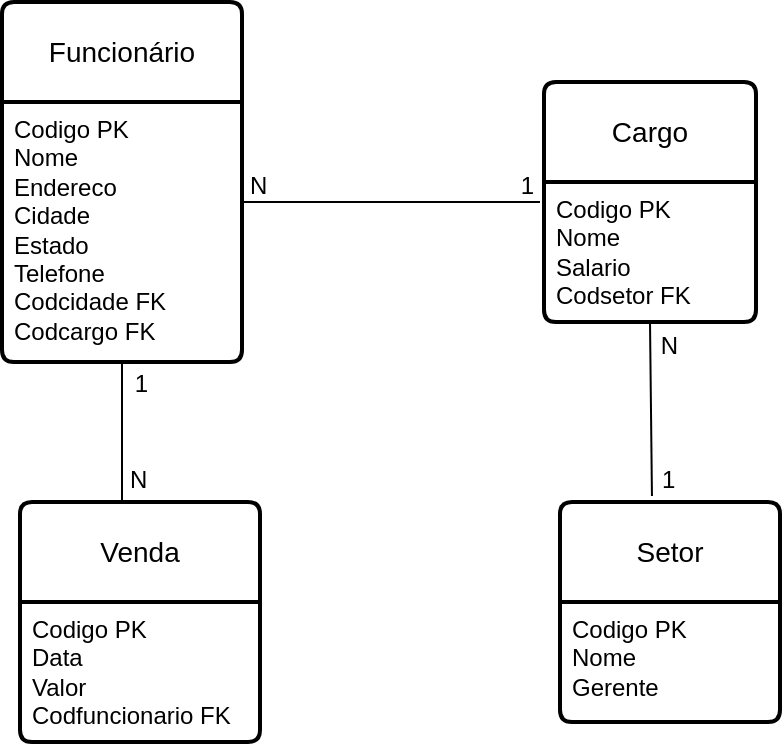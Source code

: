 <mxfile version="21.1.8" type="device">
  <diagram name="Página-1" id="SEVLsXSNZD9ax5Bc303o">
    <mxGraphModel dx="838" dy="461" grid="1" gridSize="10" guides="1" tooltips="1" connect="1" arrows="1" fold="1" page="1" pageScale="1" pageWidth="827" pageHeight="1169" math="0" shadow="0">
      <root>
        <mxCell id="0" />
        <mxCell id="1" parent="0" />
        <mxCell id="7EumB_YlPjlMjydvzImP-1" value="Funcionário" style="swimlane;childLayout=stackLayout;horizontal=1;startSize=50;horizontalStack=0;rounded=1;fontSize=14;fontStyle=0;strokeWidth=2;resizeParent=0;resizeLast=1;shadow=0;dashed=0;align=center;arcSize=4;whiteSpace=wrap;html=1;" vertex="1" parent="1">
          <mxGeometry x="219" y="190" width="120" height="180" as="geometry" />
        </mxCell>
        <mxCell id="7EumB_YlPjlMjydvzImP-2" value="Codigo PK&lt;br&gt;Nome&lt;br&gt;Endereco&lt;br&gt;Cidade&lt;br&gt;Estado&lt;br&gt;Telefone&lt;br&gt;Codcidade FK&lt;br&gt;Codcargo FK" style="align=left;strokeColor=none;fillColor=none;spacingLeft=4;fontSize=12;verticalAlign=top;resizable=0;rotatable=0;part=1;html=1;" vertex="1" parent="7EumB_YlPjlMjydvzImP-1">
          <mxGeometry y="50" width="120" height="130" as="geometry" />
        </mxCell>
        <mxCell id="7EumB_YlPjlMjydvzImP-3" value="Cargo" style="swimlane;childLayout=stackLayout;horizontal=1;startSize=50;horizontalStack=0;rounded=1;fontSize=14;fontStyle=0;strokeWidth=2;resizeParent=0;resizeLast=1;shadow=0;dashed=0;align=center;arcSize=4;whiteSpace=wrap;html=1;" vertex="1" parent="1">
          <mxGeometry x="490" y="230" width="106" height="120" as="geometry" />
        </mxCell>
        <mxCell id="7EumB_YlPjlMjydvzImP-4" value="Codigo PK&lt;br&gt;Nome&lt;br&gt;Salario&lt;br&gt;Codsetor FK" style="align=left;strokeColor=none;fillColor=none;spacingLeft=4;fontSize=12;verticalAlign=top;resizable=0;rotatable=0;part=1;html=1;" vertex="1" parent="7EumB_YlPjlMjydvzImP-3">
          <mxGeometry y="50" width="106" height="70" as="geometry" />
        </mxCell>
        <mxCell id="7EumB_YlPjlMjydvzImP-5" value="Setor" style="swimlane;childLayout=stackLayout;horizontal=1;startSize=50;horizontalStack=0;rounded=1;fontSize=14;fontStyle=0;strokeWidth=2;resizeParent=0;resizeLast=1;shadow=0;dashed=0;align=center;arcSize=4;whiteSpace=wrap;html=1;" vertex="1" parent="1">
          <mxGeometry x="498" y="440" width="110" height="110" as="geometry" />
        </mxCell>
        <mxCell id="7EumB_YlPjlMjydvzImP-6" value="Codigo PK&lt;br&gt;Nome&lt;br&gt;Gerente&lt;br&gt;" style="align=left;strokeColor=none;fillColor=none;spacingLeft=4;fontSize=12;verticalAlign=top;resizable=0;rotatable=0;part=1;html=1;" vertex="1" parent="7EumB_YlPjlMjydvzImP-5">
          <mxGeometry y="50" width="110" height="60" as="geometry" />
        </mxCell>
        <mxCell id="7EumB_YlPjlMjydvzImP-7" value="Venda" style="swimlane;childLayout=stackLayout;horizontal=1;startSize=50;horizontalStack=0;rounded=1;fontSize=14;fontStyle=0;strokeWidth=2;resizeParent=0;resizeLast=1;shadow=0;dashed=0;align=center;arcSize=4;whiteSpace=wrap;html=1;" vertex="1" parent="1">
          <mxGeometry x="228" y="440" width="120" height="120" as="geometry" />
        </mxCell>
        <mxCell id="7EumB_YlPjlMjydvzImP-8" value="Codigo PK&lt;br&gt;Data&lt;br&gt;Valor&lt;br&gt;Codfuncionario FK" style="align=left;strokeColor=none;fillColor=none;spacingLeft=4;fontSize=12;verticalAlign=top;resizable=0;rotatable=0;part=1;html=1;" vertex="1" parent="7EumB_YlPjlMjydvzImP-7">
          <mxGeometry y="50" width="120" height="70" as="geometry" />
        </mxCell>
        <mxCell id="7EumB_YlPjlMjydvzImP-11" value="" style="endArrow=none;html=1;rounded=0;" edge="1" parent="1">
          <mxGeometry relative="1" as="geometry">
            <mxPoint x="338" y="290" as="sourcePoint" />
            <mxPoint x="488" y="290" as="targetPoint" />
          </mxGeometry>
        </mxCell>
        <mxCell id="7EumB_YlPjlMjydvzImP-12" value="N" style="resizable=0;html=1;whiteSpace=wrap;align=left;verticalAlign=bottom;" connectable="0" vertex="1" parent="7EumB_YlPjlMjydvzImP-11">
          <mxGeometry x="-1" relative="1" as="geometry">
            <mxPoint x="3" as="offset" />
          </mxGeometry>
        </mxCell>
        <mxCell id="7EumB_YlPjlMjydvzImP-13" value="1" style="resizable=0;html=1;whiteSpace=wrap;align=right;verticalAlign=bottom;" connectable="0" vertex="1" parent="7EumB_YlPjlMjydvzImP-11">
          <mxGeometry x="1" relative="1" as="geometry">
            <mxPoint x="-2" as="offset" />
          </mxGeometry>
        </mxCell>
        <mxCell id="7EumB_YlPjlMjydvzImP-30" value="" style="endArrow=none;html=1;rounded=0;entryX=0.5;entryY=1;entryDx=0;entryDy=0;exitX=0.418;exitY=-0.027;exitDx=0;exitDy=0;exitPerimeter=0;" edge="1" parent="1" source="7EumB_YlPjlMjydvzImP-5" target="7EumB_YlPjlMjydvzImP-4">
          <mxGeometry relative="1" as="geometry">
            <mxPoint x="378" y="370" as="sourcePoint" />
            <mxPoint x="538" y="370" as="targetPoint" />
          </mxGeometry>
        </mxCell>
        <mxCell id="7EumB_YlPjlMjydvzImP-31" value="1" style="resizable=0;html=1;whiteSpace=wrap;align=left;verticalAlign=bottom;" connectable="0" vertex="1" parent="7EumB_YlPjlMjydvzImP-30">
          <mxGeometry x="-1" relative="1" as="geometry">
            <mxPoint x="3" as="offset" />
          </mxGeometry>
        </mxCell>
        <mxCell id="7EumB_YlPjlMjydvzImP-32" value="N" style="resizable=0;html=1;whiteSpace=wrap;align=right;verticalAlign=bottom;" connectable="0" vertex="1" parent="7EumB_YlPjlMjydvzImP-30">
          <mxGeometry x="1" relative="1" as="geometry">
            <mxPoint x="15" y="20" as="offset" />
          </mxGeometry>
        </mxCell>
        <mxCell id="7EumB_YlPjlMjydvzImP-33" value="" style="endArrow=none;html=1;rounded=0;exitX=0.418;exitY=-0.027;exitDx=0;exitDy=0;exitPerimeter=0;entryX=0.5;entryY=1;entryDx=0;entryDy=0;" edge="1" parent="1" target="7EumB_YlPjlMjydvzImP-2">
          <mxGeometry relative="1" as="geometry">
            <mxPoint x="279" y="439" as="sourcePoint" />
            <mxPoint x="278" y="380" as="targetPoint" />
          </mxGeometry>
        </mxCell>
        <mxCell id="7EumB_YlPjlMjydvzImP-34" value="N" style="resizable=0;html=1;whiteSpace=wrap;align=left;verticalAlign=bottom;" connectable="0" vertex="1" parent="7EumB_YlPjlMjydvzImP-33">
          <mxGeometry x="-1" relative="1" as="geometry">
            <mxPoint x="2" y="-2" as="offset" />
          </mxGeometry>
        </mxCell>
        <mxCell id="7EumB_YlPjlMjydvzImP-35" value="1" style="resizable=0;html=1;whiteSpace=wrap;align=right;verticalAlign=bottom;" connectable="0" vertex="1" parent="7EumB_YlPjlMjydvzImP-33">
          <mxGeometry x="1" relative="1" as="geometry">
            <mxPoint x="14" y="19" as="offset" />
          </mxGeometry>
        </mxCell>
      </root>
    </mxGraphModel>
  </diagram>
</mxfile>
